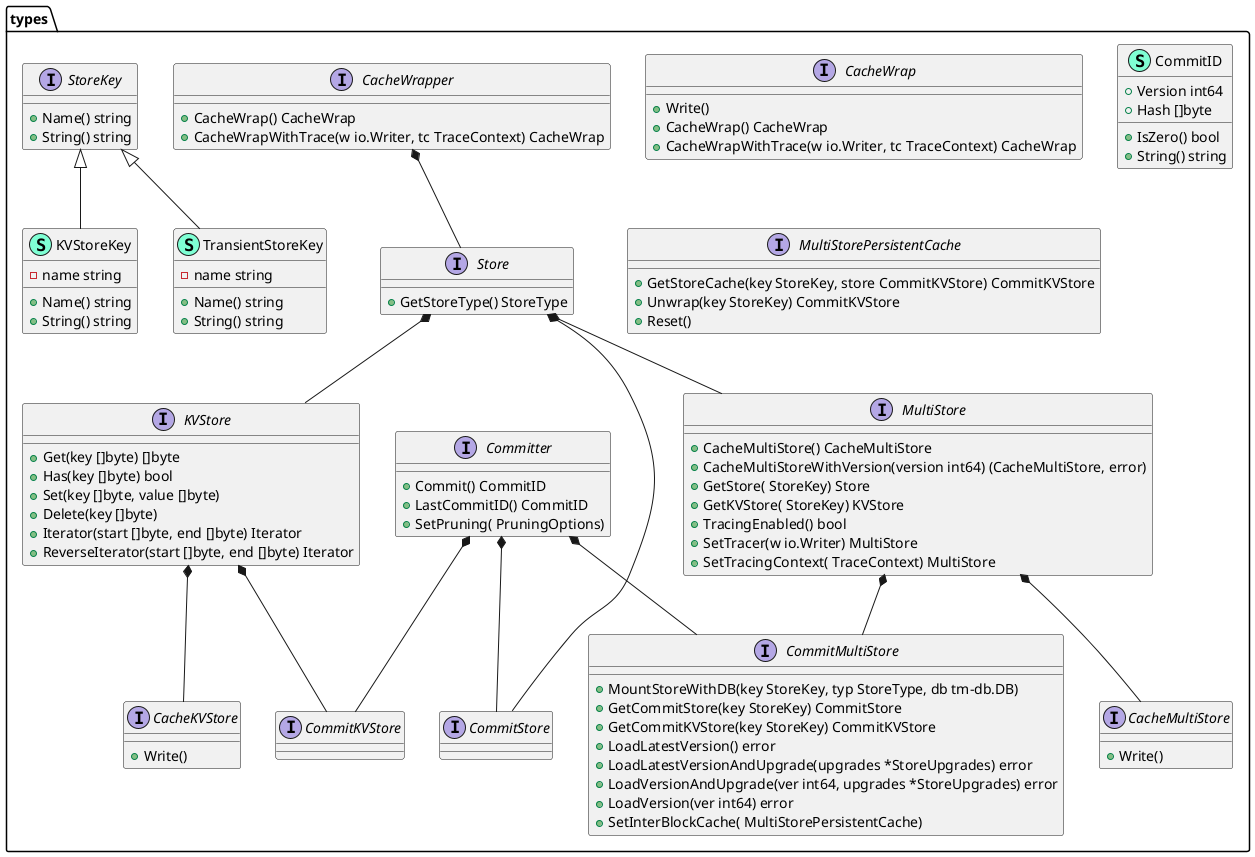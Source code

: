 @startuml
namespace types {
    interface CacheKVStore  {
        + Write() 

    }
    interface CacheMultiStore  {
        + Write() 

    }
    interface CacheWrap  {
        + Write() 
        + CacheWrap() CacheWrap
        + CacheWrapWithTrace(w io.Writer, tc TraceContext) CacheWrap

    }
    interface CacheWrapper  {
        + CacheWrap() CacheWrap
        + CacheWrapWithTrace(w io.Writer, tc TraceContext) CacheWrap

    }
    class CommitID << (S,Aquamarine) >> {
        + Version int64
        + Hash []byte

        + IsZero() bool
        + String() string

    }
    interface CommitKVStore  {
    }
    interface CommitMultiStore  {
        + MountStoreWithDB(key StoreKey, typ StoreType, db tm-db.DB) 
        + GetCommitStore(key StoreKey) CommitStore
        + GetCommitKVStore(key StoreKey) CommitKVStore
        + LoadLatestVersion() error
        + LoadLatestVersionAndUpgrade(upgrades *StoreUpgrades) error
        + LoadVersionAndUpgrade(ver int64, upgrades *StoreUpgrades) error
        + LoadVersion(ver int64) error
        + SetInterBlockCache( MultiStorePersistentCache) 

    }
    interface CommitStore  {
    }
    interface Committer  {
        + Commit() CommitID
        + LastCommitID() CommitID
        + SetPruning( PruningOptions) 

    }
    interface KVStore  {
        + Get(key []byte) []byte
        + Has(key []byte) bool
        + Set(key []byte, value []byte) 
        + Delete(key []byte) 
        + Iterator(start []byte, end []byte) Iterator
        + ReverseIterator(start []byte, end []byte) Iterator

    }
    class KVStoreKey << (S,Aquamarine) >> {
        - name string

        + Name() string
        + String() string

    }
    interface MultiStore  {
        + CacheMultiStore() CacheMultiStore
        + CacheMultiStoreWithVersion(version int64) (CacheMultiStore, error)
        + GetStore( StoreKey) Store
        + GetKVStore( StoreKey) KVStore
        + TracingEnabled() bool
        + SetTracer(w io.Writer) MultiStore
        + SetTracingContext( TraceContext) MultiStore

    }
    interface MultiStorePersistentCache  {
        + GetStoreCache(key StoreKey, store CommitKVStore) CommitKVStore
        + Unwrap(key StoreKey) CommitKVStore
        + Reset() 

    }
    interface Store  {
        + GetStoreType() StoreType

    }
    interface StoreKey  {
        + Name() string
        + String() string

    }
    class TransientStoreKey << (S,Aquamarine) >> {
        - name string

        + Name() string
        + String() string

    }
}
"types.KVStore" *-- "types.CacheKVStore"
"types.MultiStore" *-- "types.CacheMultiStore"
"types.Committer" *-- "types.CommitKVStore"
"types.KVStore" *-- "types.CommitKVStore"
"types.Committer" *-- "types.CommitMultiStore"
"types.MultiStore" *-- "types.CommitMultiStore"
"types.Committer" *-- "types.CommitStore"
"types.Store" *-- "types.CommitStore"
"types.Store" *-- "types.KVStore"
"types.Store" *-- "types.MultiStore"
"types.CacheWrapper" *-- "types.Store"

"types.StoreKey" <|-- "types.KVStoreKey"
"types.StoreKey" <|-- "types.TransientStoreKey"

@enduml
